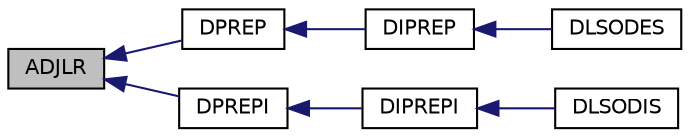 digraph G
{
  edge [fontname="Helvetica",fontsize="10",labelfontname="Helvetica",labelfontsize="10"];
  node [fontname="Helvetica",fontsize="10",shape=record];
  rankdir=LR;
  Node1 [label="ADJLR",height=0.2,width=0.4,color="black", fillcolor="grey75", style="filled" fontcolor="black"];
  Node1 -> Node2 [dir=back,color="midnightblue",fontsize="10",style="solid",fontname="Helvetica"];
  Node2 [label="DPREP",height=0.2,width=0.4,color="black", fillcolor="white", style="filled",URL="$opkda1_8f.html#a03c8b7c16bffc999b3b52b3315347a63"];
  Node2 -> Node3 [dir=back,color="midnightblue",fontsize="10",style="solid",fontname="Helvetica"];
  Node3 [label="DIPREP",height=0.2,width=0.4,color="black", fillcolor="white", style="filled",URL="$opkda1_8f.html#af0d7349d0ebe40bdac75c57839107c80"];
  Node3 -> Node4 [dir=back,color="midnightblue",fontsize="10",style="solid",fontname="Helvetica"];
  Node4 [label="DLSODES",height=0.2,width=0.4,color="black", fillcolor="white", style="filled",URL="$opkdmain_8f.html#a9ba73fbed77c11ec4abd126bbf966442"];
  Node1 -> Node5 [dir=back,color="midnightblue",fontsize="10",style="solid",fontname="Helvetica"];
  Node5 [label="DPREPI",height=0.2,width=0.4,color="black", fillcolor="white", style="filled",URL="$opkda1_8f.html#a4fce71e6345ed9f102a903d3520040e2"];
  Node5 -> Node6 [dir=back,color="midnightblue",fontsize="10",style="solid",fontname="Helvetica"];
  Node6 [label="DIPREPI",height=0.2,width=0.4,color="black", fillcolor="white", style="filled",URL="$opkda1_8f.html#a307be8d9d6aa86be2cfc69f730e991ca"];
  Node6 -> Node7 [dir=back,color="midnightblue",fontsize="10",style="solid",fontname="Helvetica"];
  Node7 [label="DLSODIS",height=0.2,width=0.4,color="black", fillcolor="white", style="filled",URL="$opkdmain_8f.html#a8d69137716f0a783f1f355586a16f5c2"];
}
